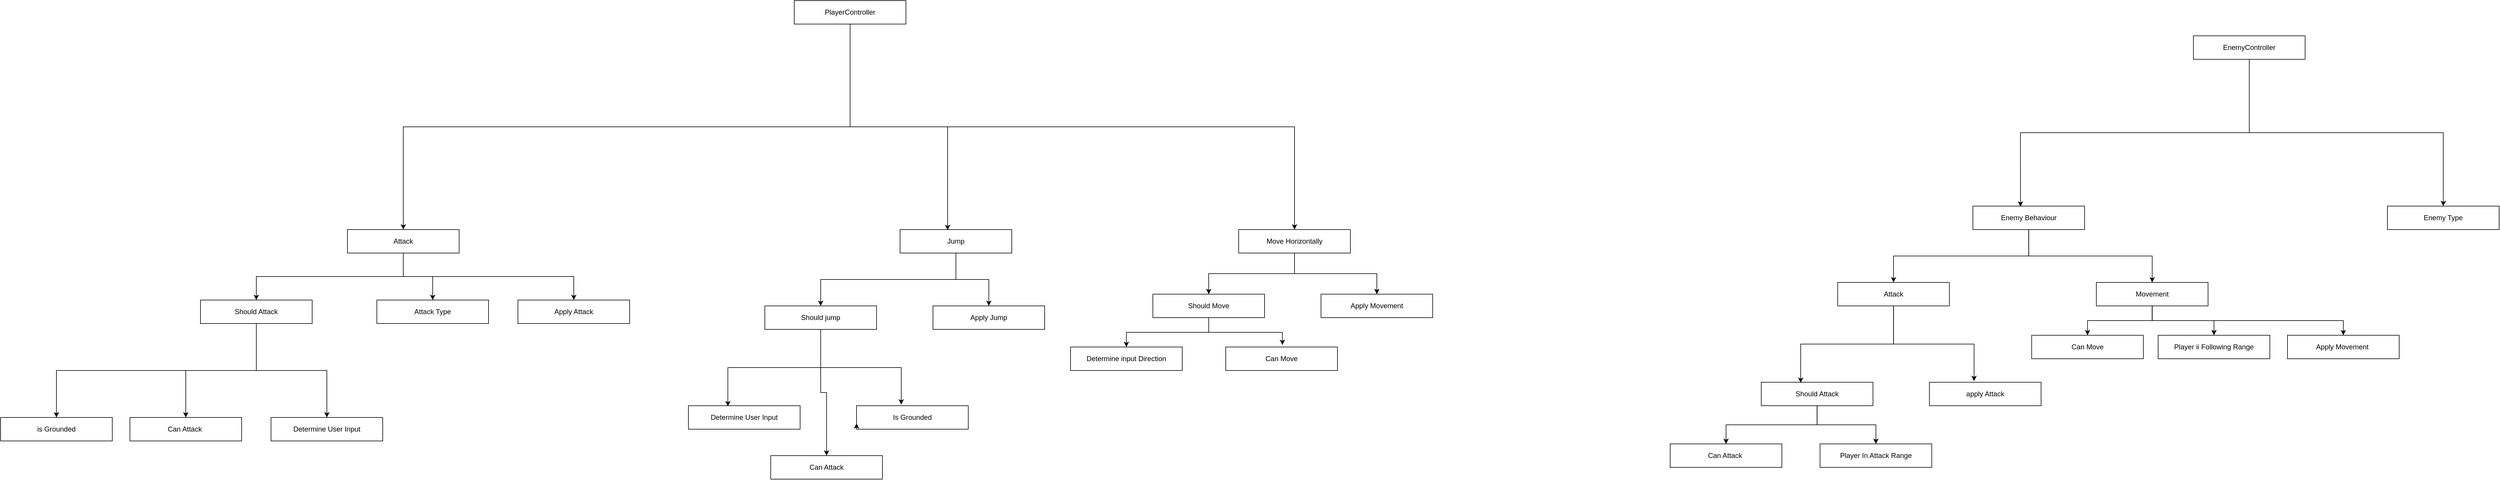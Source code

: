 <mxfile version="24.5.1" type="device">
  <diagram name="Page-1" id="g6hyBrb_P7ojFzYNNV8F">
    <mxGraphModel dx="9651" dy="5389" grid="1" gridSize="10" guides="1" tooltips="1" connect="1" arrows="1" fold="1" page="1" pageScale="1" pageWidth="827" pageHeight="1169" math="0" shadow="0">
      <root>
        <mxCell id="0" />
        <mxCell id="1" parent="0" />
        <mxCell id="15Ui1ueJbvAooOtmS-sP-7" style="edgeStyle=orthogonalEdgeStyle;rounded=0;orthogonalLoop=1;jettySize=auto;html=1;exitX=0.5;exitY=1;exitDx=0;exitDy=0;entryX=0.5;entryY=0;entryDx=0;entryDy=0;" parent="1" source="15Ui1ueJbvAooOtmS-sP-2" target="15Ui1ueJbvAooOtmS-sP-6" edge="1">
          <mxGeometry relative="1" as="geometry" />
        </mxCell>
        <mxCell id="15Ui1ueJbvAooOtmS-sP-46" style="edgeStyle=orthogonalEdgeStyle;rounded=0;orthogonalLoop=1;jettySize=auto;html=1;exitX=0.5;exitY=1;exitDx=0;exitDy=0;entryX=0.5;entryY=0;entryDx=0;entryDy=0;" parent="1" source="15Ui1ueJbvAooOtmS-sP-2" target="15Ui1ueJbvAooOtmS-sP-45" edge="1">
          <mxGeometry relative="1" as="geometry" />
        </mxCell>
        <mxCell id="15Ui1ueJbvAooOtmS-sP-2" value="PlayerController" style="rounded=0;whiteSpace=wrap;html=1;" parent="1" vertex="1">
          <mxGeometry x="-320" y="-230" width="190" height="40" as="geometry" />
        </mxCell>
        <mxCell id="15Ui1ueJbvAooOtmS-sP-17" style="edgeStyle=orthogonalEdgeStyle;rounded=0;orthogonalLoop=1;jettySize=auto;html=1;exitX=0.5;exitY=1;exitDx=0;exitDy=0;entryX=0.5;entryY=0;entryDx=0;entryDy=0;" parent="1" source="15Ui1ueJbvAooOtmS-sP-4" target="15Ui1ueJbvAooOtmS-sP-13" edge="1">
          <mxGeometry relative="1" as="geometry" />
        </mxCell>
        <mxCell id="15Ui1ueJbvAooOtmS-sP-18" style="edgeStyle=orthogonalEdgeStyle;rounded=0;orthogonalLoop=1;jettySize=auto;html=1;exitX=0.5;exitY=1;exitDx=0;exitDy=0;entryX=0.5;entryY=0;entryDx=0;entryDy=0;" parent="1" source="15Ui1ueJbvAooOtmS-sP-4" target="15Ui1ueJbvAooOtmS-sP-14" edge="1">
          <mxGeometry relative="1" as="geometry" />
        </mxCell>
        <mxCell id="15Ui1ueJbvAooOtmS-sP-4" value="Jump" style="rounded=0;whiteSpace=wrap;html=1;" parent="1" vertex="1">
          <mxGeometry x="-140" y="160" width="190" height="40" as="geometry" />
        </mxCell>
        <mxCell id="15Ui1ueJbvAooOtmS-sP-11" style="edgeStyle=orthogonalEdgeStyle;rounded=0;orthogonalLoop=1;jettySize=auto;html=1;exitX=0.5;exitY=1;exitDx=0;exitDy=0;" parent="1" source="15Ui1ueJbvAooOtmS-sP-6" target="15Ui1ueJbvAooOtmS-sP-9" edge="1">
          <mxGeometry relative="1" as="geometry" />
        </mxCell>
        <mxCell id="15Ui1ueJbvAooOtmS-sP-12" style="edgeStyle=orthogonalEdgeStyle;rounded=0;orthogonalLoop=1;jettySize=auto;html=1;exitX=0.5;exitY=1;exitDx=0;exitDy=0;entryX=0.5;entryY=0;entryDx=0;entryDy=0;" parent="1" source="15Ui1ueJbvAooOtmS-sP-6" target="15Ui1ueJbvAooOtmS-sP-10" edge="1">
          <mxGeometry relative="1" as="geometry" />
        </mxCell>
        <mxCell id="15Ui1ueJbvAooOtmS-sP-6" value="Move Horizontally" style="rounded=0;whiteSpace=wrap;html=1;" parent="1" vertex="1">
          <mxGeometry x="436" y="160" width="190" height="40" as="geometry" />
        </mxCell>
        <mxCell id="15Ui1ueJbvAooOtmS-sP-8" style="edgeStyle=orthogonalEdgeStyle;rounded=0;orthogonalLoop=1;jettySize=auto;html=1;exitX=0.5;exitY=1;exitDx=0;exitDy=0;entryX=0.426;entryY=0.025;entryDx=0;entryDy=0;entryPerimeter=0;" parent="1" source="15Ui1ueJbvAooOtmS-sP-2" target="15Ui1ueJbvAooOtmS-sP-4" edge="1">
          <mxGeometry relative="1" as="geometry" />
        </mxCell>
        <mxCell id="15Ui1ueJbvAooOtmS-sP-92" style="edgeStyle=orthogonalEdgeStyle;rounded=0;orthogonalLoop=1;jettySize=auto;html=1;exitX=0.5;exitY=1;exitDx=0;exitDy=0;entryX=0.5;entryY=0;entryDx=0;entryDy=0;" parent="1" source="15Ui1ueJbvAooOtmS-sP-9" target="15Ui1ueJbvAooOtmS-sP-91" edge="1">
          <mxGeometry relative="1" as="geometry" />
        </mxCell>
        <mxCell id="15Ui1ueJbvAooOtmS-sP-9" value="Should Move" style="rounded=0;whiteSpace=wrap;html=1;" parent="1" vertex="1">
          <mxGeometry x="290" y="270" width="190" height="40" as="geometry" />
        </mxCell>
        <mxCell id="15Ui1ueJbvAooOtmS-sP-10" value="Apply Movement" style="rounded=0;whiteSpace=wrap;html=1;" parent="1" vertex="1">
          <mxGeometry x="576" y="270" width="190" height="40" as="geometry" />
        </mxCell>
        <mxCell id="15Ui1ueJbvAooOtmS-sP-98" style="edgeStyle=orthogonalEdgeStyle;rounded=0;orthogonalLoop=1;jettySize=auto;html=1;exitX=0.5;exitY=1;exitDx=0;exitDy=0;entryX=0.5;entryY=0;entryDx=0;entryDy=0;" parent="1" source="15Ui1ueJbvAooOtmS-sP-13" target="15Ui1ueJbvAooOtmS-sP-97" edge="1">
          <mxGeometry relative="1" as="geometry" />
        </mxCell>
        <mxCell id="15Ui1ueJbvAooOtmS-sP-13" value="Should jump" style="rounded=0;whiteSpace=wrap;html=1;" parent="1" vertex="1">
          <mxGeometry x="-370" y="290" width="190" height="40" as="geometry" />
        </mxCell>
        <mxCell id="15Ui1ueJbvAooOtmS-sP-14" value="Apply Jump" style="rounded=0;whiteSpace=wrap;html=1;" parent="1" vertex="1">
          <mxGeometry x="-84" y="290" width="190" height="40" as="geometry" />
        </mxCell>
        <mxCell id="15Ui1ueJbvAooOtmS-sP-15" value="Determine User Input" style="rounded=0;whiteSpace=wrap;html=1;" parent="1" vertex="1">
          <mxGeometry x="-500" y="460" width="190" height="40" as="geometry" />
        </mxCell>
        <mxCell id="15Ui1ueJbvAooOtmS-sP-16" value="Is Grounded" style="rounded=0;whiteSpace=wrap;html=1;" parent="1" vertex="1">
          <mxGeometry x="-214" y="460" width="190" height="40" as="geometry" />
        </mxCell>
        <mxCell id="15Ui1ueJbvAooOtmS-sP-19" style="edgeStyle=orthogonalEdgeStyle;rounded=0;orthogonalLoop=1;jettySize=auto;html=1;exitX=0.5;exitY=1;exitDx=0;exitDy=0;entryX=0.353;entryY=0.025;entryDx=0;entryDy=0;entryPerimeter=0;" parent="1" source="15Ui1ueJbvAooOtmS-sP-13" target="15Ui1ueJbvAooOtmS-sP-15" edge="1">
          <mxGeometry relative="1" as="geometry" />
        </mxCell>
        <mxCell id="15Ui1ueJbvAooOtmS-sP-20" style="edgeStyle=orthogonalEdgeStyle;rounded=0;orthogonalLoop=1;jettySize=auto;html=1;exitX=0.5;exitY=1;exitDx=0;exitDy=0;entryX=0.4;entryY=-0.05;entryDx=0;entryDy=0;entryPerimeter=0;" parent="1" source="15Ui1ueJbvAooOtmS-sP-13" target="15Ui1ueJbvAooOtmS-sP-16" edge="1">
          <mxGeometry relative="1" as="geometry" />
        </mxCell>
        <mxCell id="xDbRl0t0EhLevKHPDMfG-14" style="edgeStyle=orthogonalEdgeStyle;rounded=0;orthogonalLoop=1;jettySize=auto;html=1;exitX=0.5;exitY=1;exitDx=0;exitDy=0;entryX=0.5;entryY=0;entryDx=0;entryDy=0;" edge="1" parent="1" source="15Ui1ueJbvAooOtmS-sP-22" target="xDbRl0t0EhLevKHPDMfG-13">
          <mxGeometry relative="1" as="geometry" />
        </mxCell>
        <mxCell id="15Ui1ueJbvAooOtmS-sP-22" value="EnemyController" style="rounded=0;whiteSpace=wrap;html=1;" parent="1" vertex="1">
          <mxGeometry x="2060" y="-170" width="190" height="40" as="geometry" />
        </mxCell>
        <mxCell id="15Ui1ueJbvAooOtmS-sP-23" style="edgeStyle=orthogonalEdgeStyle;rounded=0;orthogonalLoop=1;jettySize=auto;html=1;exitX=0.5;exitY=1;exitDx=0;exitDy=0;entryX=0.5;entryY=0;entryDx=0;entryDy=0;" parent="1" source="15Ui1ueJbvAooOtmS-sP-25" target="15Ui1ueJbvAooOtmS-sP-32" edge="1">
          <mxGeometry relative="1" as="geometry" />
        </mxCell>
        <mxCell id="15Ui1ueJbvAooOtmS-sP-24" style="edgeStyle=orthogonalEdgeStyle;rounded=0;orthogonalLoop=1;jettySize=auto;html=1;exitX=0.5;exitY=1;exitDx=0;exitDy=0;entryX=0.5;entryY=0;entryDx=0;entryDy=0;" parent="1" source="15Ui1ueJbvAooOtmS-sP-25" target="15Ui1ueJbvAooOtmS-sP-33" edge="1">
          <mxGeometry relative="1" as="geometry" />
        </mxCell>
        <mxCell id="15Ui1ueJbvAooOtmS-sP-25" value="Enemy Behaviour" style="rounded=0;whiteSpace=wrap;html=1;" parent="1" vertex="1">
          <mxGeometry x="1684.89" y="120" width="190" height="40" as="geometry" />
        </mxCell>
        <mxCell id="15Ui1ueJbvAooOtmS-sP-29" style="edgeStyle=orthogonalEdgeStyle;rounded=0;orthogonalLoop=1;jettySize=auto;html=1;exitX=0.5;exitY=1;exitDx=0;exitDy=0;entryX=0.426;entryY=0.025;entryDx=0;entryDy=0;entryPerimeter=0;" parent="1" source="15Ui1ueJbvAooOtmS-sP-22" target="15Ui1ueJbvAooOtmS-sP-25" edge="1">
          <mxGeometry relative="1" as="geometry" />
        </mxCell>
        <mxCell id="15Ui1ueJbvAooOtmS-sP-32" value="Attack" style="rounded=0;whiteSpace=wrap;html=1;" parent="1" vertex="1">
          <mxGeometry x="1454.89" y="250" width="190" height="40" as="geometry" />
        </mxCell>
        <mxCell id="xDbRl0t0EhLevKHPDMfG-10" style="edgeStyle=orthogonalEdgeStyle;rounded=0;orthogonalLoop=1;jettySize=auto;html=1;exitX=0.5;exitY=1;exitDx=0;exitDy=0;entryX=0.5;entryY=0;entryDx=0;entryDy=0;" edge="1" parent="1" source="15Ui1ueJbvAooOtmS-sP-33" target="xDbRl0t0EhLevKHPDMfG-8">
          <mxGeometry relative="1" as="geometry" />
        </mxCell>
        <mxCell id="xDbRl0t0EhLevKHPDMfG-12" style="edgeStyle=orthogonalEdgeStyle;rounded=0;orthogonalLoop=1;jettySize=auto;html=1;exitX=0.5;exitY=1;exitDx=0;exitDy=0;entryX=0.5;entryY=0;entryDx=0;entryDy=0;" edge="1" parent="1" source="15Ui1ueJbvAooOtmS-sP-33" target="xDbRl0t0EhLevKHPDMfG-11">
          <mxGeometry relative="1" as="geometry" />
        </mxCell>
        <mxCell id="xDbRl0t0EhLevKHPDMfG-18" style="edgeStyle=orthogonalEdgeStyle;rounded=0;orthogonalLoop=1;jettySize=auto;html=1;exitX=0.5;exitY=1;exitDx=0;exitDy=0;" edge="1" parent="1" source="15Ui1ueJbvAooOtmS-sP-33" target="xDbRl0t0EhLevKHPDMfG-17">
          <mxGeometry relative="1" as="geometry" />
        </mxCell>
        <mxCell id="15Ui1ueJbvAooOtmS-sP-33" value="Movement" style="rounded=0;whiteSpace=wrap;html=1;" parent="1" vertex="1">
          <mxGeometry x="1894.89" y="250" width="190" height="40" as="geometry" />
        </mxCell>
        <mxCell id="xDbRl0t0EhLevKHPDMfG-7" style="edgeStyle=orthogonalEdgeStyle;rounded=0;orthogonalLoop=1;jettySize=auto;html=1;exitX=0.5;exitY=1;exitDx=0;exitDy=0;" edge="1" parent="1" source="15Ui1ueJbvAooOtmS-sP-34" target="xDbRl0t0EhLevKHPDMfG-5">
          <mxGeometry relative="1" as="geometry" />
        </mxCell>
        <mxCell id="xDbRl0t0EhLevKHPDMfG-16" style="edgeStyle=orthogonalEdgeStyle;rounded=0;orthogonalLoop=1;jettySize=auto;html=1;exitX=0.5;exitY=1;exitDx=0;exitDy=0;entryX=0.5;entryY=0;entryDx=0;entryDy=0;" edge="1" parent="1" source="15Ui1ueJbvAooOtmS-sP-34" target="xDbRl0t0EhLevKHPDMfG-4">
          <mxGeometry relative="1" as="geometry" />
        </mxCell>
        <mxCell id="15Ui1ueJbvAooOtmS-sP-34" value="Should Attack" style="rounded=0;whiteSpace=wrap;html=1;" parent="1" vertex="1">
          <mxGeometry x="1324.89" y="420" width="190" height="40" as="geometry" />
        </mxCell>
        <mxCell id="15Ui1ueJbvAooOtmS-sP-35" value="apply Attack" style="rounded=0;whiteSpace=wrap;html=1;" parent="1" vertex="1">
          <mxGeometry x="1610.89" y="420" width="190" height="40" as="geometry" />
        </mxCell>
        <mxCell id="15Ui1ueJbvAooOtmS-sP-36" style="edgeStyle=orthogonalEdgeStyle;rounded=0;orthogonalLoop=1;jettySize=auto;html=1;exitX=0.5;exitY=1;exitDx=0;exitDy=0;entryX=0.353;entryY=0.025;entryDx=0;entryDy=0;entryPerimeter=0;" parent="1" source="15Ui1ueJbvAooOtmS-sP-32" target="15Ui1ueJbvAooOtmS-sP-34" edge="1">
          <mxGeometry relative="1" as="geometry" />
        </mxCell>
        <mxCell id="15Ui1ueJbvAooOtmS-sP-37" style="edgeStyle=orthogonalEdgeStyle;rounded=0;orthogonalLoop=1;jettySize=auto;html=1;exitX=0.5;exitY=1;exitDx=0;exitDy=0;entryX=0.4;entryY=-0.05;entryDx=0;entryDy=0;entryPerimeter=0;" parent="1" source="15Ui1ueJbvAooOtmS-sP-32" target="15Ui1ueJbvAooOtmS-sP-35" edge="1">
          <mxGeometry relative="1" as="geometry" />
        </mxCell>
        <mxCell id="15Ui1ueJbvAooOtmS-sP-64" style="edgeStyle=orthogonalEdgeStyle;rounded=0;orthogonalLoop=1;jettySize=auto;html=1;exitX=0.5;exitY=1;exitDx=0;exitDy=0;entryX=0.5;entryY=0;entryDx=0;entryDy=0;" parent="1" source="15Ui1ueJbvAooOtmS-sP-82" target="15Ui1ueJbvAooOtmS-sP-63" edge="1">
          <mxGeometry relative="1" as="geometry" />
        </mxCell>
        <mxCell id="15Ui1ueJbvAooOtmS-sP-65" style="edgeStyle=orthogonalEdgeStyle;rounded=0;orthogonalLoop=1;jettySize=auto;html=1;exitX=0.5;exitY=1;exitDx=0;exitDy=0;" parent="1" source="15Ui1ueJbvAooOtmS-sP-45" target="15Ui1ueJbvAooOtmS-sP-60" edge="1">
          <mxGeometry relative="1" as="geometry" />
        </mxCell>
        <mxCell id="15Ui1ueJbvAooOtmS-sP-86" style="edgeStyle=orthogonalEdgeStyle;rounded=0;orthogonalLoop=1;jettySize=auto;html=1;exitX=0.5;exitY=1;exitDx=0;exitDy=0;entryX=0.5;entryY=0;entryDx=0;entryDy=0;" parent="1" source="15Ui1ueJbvAooOtmS-sP-45" target="15Ui1ueJbvAooOtmS-sP-85" edge="1">
          <mxGeometry relative="1" as="geometry" />
        </mxCell>
        <mxCell id="15Ui1ueJbvAooOtmS-sP-45" value="Attack" style="rounded=0;whiteSpace=wrap;html=1;" parent="1" vertex="1">
          <mxGeometry x="-1080" y="160" width="190" height="40" as="geometry" />
        </mxCell>
        <mxCell id="15Ui1ueJbvAooOtmS-sP-60" value="Attack Type" style="rounded=0;whiteSpace=wrap;html=1;" parent="1" vertex="1">
          <mxGeometry x="-1030" y="280" width="190" height="40" as="geometry" />
        </mxCell>
        <mxCell id="15Ui1ueJbvAooOtmS-sP-63" value="Determine User Input" style="rounded=0;whiteSpace=wrap;html=1;" parent="1" vertex="1">
          <mxGeometry x="-1210" y="480" width="190" height="40" as="geometry" />
        </mxCell>
        <mxCell id="15Ui1ueJbvAooOtmS-sP-67" style="edgeStyle=orthogonalEdgeStyle;rounded=0;orthogonalLoop=1;jettySize=auto;html=1;exitX=0.5;exitY=1;exitDx=0;exitDy=0;entryX=0.5;entryY=0;entryDx=0;entryDy=0;" parent="1" source="15Ui1ueJbvAooOtmS-sP-82" target="15Ui1ueJbvAooOtmS-sP-68" edge="1">
          <mxGeometry relative="1" as="geometry">
            <mxPoint x="-1415" y="155" as="sourcePoint" />
          </mxGeometry>
        </mxCell>
        <mxCell id="15Ui1ueJbvAooOtmS-sP-68" value="Can Attack&amp;nbsp;" style="rounded=0;whiteSpace=wrap;html=1;" parent="1" vertex="1">
          <mxGeometry x="-1450" y="480" width="190" height="40" as="geometry" />
        </mxCell>
        <mxCell id="xDbRl0t0EhLevKHPDMfG-3" style="edgeStyle=orthogonalEdgeStyle;rounded=0;orthogonalLoop=1;jettySize=auto;html=1;exitX=0.5;exitY=1;exitDx=0;exitDy=0;entryX=0.5;entryY=0;entryDx=0;entryDy=0;" edge="1" parent="1" source="15Ui1ueJbvAooOtmS-sP-82" target="xDbRl0t0EhLevKHPDMfG-2">
          <mxGeometry relative="1" as="geometry" />
        </mxCell>
        <mxCell id="15Ui1ueJbvAooOtmS-sP-82" value="Should Attack" style="rounded=0;whiteSpace=wrap;html=1;" parent="1" vertex="1">
          <mxGeometry x="-1330" y="280" width="190" height="40" as="geometry" />
        </mxCell>
        <mxCell id="15Ui1ueJbvAooOtmS-sP-84" style="edgeStyle=orthogonalEdgeStyle;rounded=0;orthogonalLoop=1;jettySize=auto;html=1;exitX=0.5;exitY=1;exitDx=0;exitDy=0;entryX=0.5;entryY=0;entryDx=0;entryDy=0;" parent="1" source="15Ui1ueJbvAooOtmS-sP-45" target="15Ui1ueJbvAooOtmS-sP-82" edge="1">
          <mxGeometry relative="1" as="geometry" />
        </mxCell>
        <mxCell id="15Ui1ueJbvAooOtmS-sP-85" value="Apply Attack" style="rounded=0;whiteSpace=wrap;html=1;" parent="1" vertex="1">
          <mxGeometry x="-790" y="280" width="190" height="40" as="geometry" />
        </mxCell>
        <mxCell id="15Ui1ueJbvAooOtmS-sP-91" value="Determine input Direction" style="rounded=0;whiteSpace=wrap;html=1;" parent="1" vertex="1">
          <mxGeometry x="150" y="360" width="190" height="40" as="geometry" />
        </mxCell>
        <mxCell id="15Ui1ueJbvAooOtmS-sP-93" value="Can Move" style="rounded=0;whiteSpace=wrap;html=1;" parent="1" vertex="1">
          <mxGeometry x="414" y="360" width="190" height="40" as="geometry" />
        </mxCell>
        <mxCell id="15Ui1ueJbvAooOtmS-sP-94" style="edgeStyle=orthogonalEdgeStyle;rounded=0;orthogonalLoop=1;jettySize=auto;html=1;exitX=0.5;exitY=1;exitDx=0;exitDy=0;entryX=0.507;entryY=-0.086;entryDx=0;entryDy=0;entryPerimeter=0;" parent="1" source="15Ui1ueJbvAooOtmS-sP-9" target="15Ui1ueJbvAooOtmS-sP-93" edge="1">
          <mxGeometry relative="1" as="geometry" />
        </mxCell>
        <mxCell id="15Ui1ueJbvAooOtmS-sP-96" style="edgeStyle=orthogonalEdgeStyle;rounded=0;orthogonalLoop=1;jettySize=auto;html=1;exitX=0;exitY=1;exitDx=0;exitDy=0;entryX=0;entryY=0.75;entryDx=0;entryDy=0;" parent="1" source="15Ui1ueJbvAooOtmS-sP-16" target="15Ui1ueJbvAooOtmS-sP-16" edge="1">
          <mxGeometry relative="1" as="geometry" />
        </mxCell>
        <mxCell id="15Ui1ueJbvAooOtmS-sP-97" value="Can Attack" style="rounded=0;whiteSpace=wrap;html=1;" parent="1" vertex="1">
          <mxGeometry x="-360" y="545" width="190" height="40" as="geometry" />
        </mxCell>
        <mxCell id="xDbRl0t0EhLevKHPDMfG-2" value="is Grounded" style="rounded=0;whiteSpace=wrap;html=1;" vertex="1" parent="1">
          <mxGeometry x="-1670" y="480" width="190" height="40" as="geometry" />
        </mxCell>
        <mxCell id="xDbRl0t0EhLevKHPDMfG-4" value="Can Attack&amp;nbsp;" style="rounded=0;whiteSpace=wrap;html=1;" vertex="1" parent="1">
          <mxGeometry x="1170" y="525" width="190" height="40" as="geometry" />
        </mxCell>
        <mxCell id="xDbRl0t0EhLevKHPDMfG-5" value="Player In Attack Range" style="rounded=0;whiteSpace=wrap;html=1;" vertex="1" parent="1">
          <mxGeometry x="1424.89" y="525" width="190" height="40" as="geometry" />
        </mxCell>
        <mxCell id="xDbRl0t0EhLevKHPDMfG-8" value="Apply Movement&amp;nbsp;" style="rounded=0;whiteSpace=wrap;html=1;" vertex="1" parent="1">
          <mxGeometry x="2220" y="340" width="190" height="40" as="geometry" />
        </mxCell>
        <mxCell id="xDbRl0t0EhLevKHPDMfG-11" value="Can Move" style="rounded=0;whiteSpace=wrap;html=1;" vertex="1" parent="1">
          <mxGeometry x="1784.89" y="340" width="190" height="40" as="geometry" />
        </mxCell>
        <mxCell id="xDbRl0t0EhLevKHPDMfG-13" value="Enemy Type" style="rounded=0;whiteSpace=wrap;html=1;" vertex="1" parent="1">
          <mxGeometry x="2390" y="120" width="190" height="40" as="geometry" />
        </mxCell>
        <mxCell id="xDbRl0t0EhLevKHPDMfG-17" value="Player ii Following Range" style="rounded=0;whiteSpace=wrap;html=1;" vertex="1" parent="1">
          <mxGeometry x="2000" y="340" width="190" height="40" as="geometry" />
        </mxCell>
      </root>
    </mxGraphModel>
  </diagram>
</mxfile>
